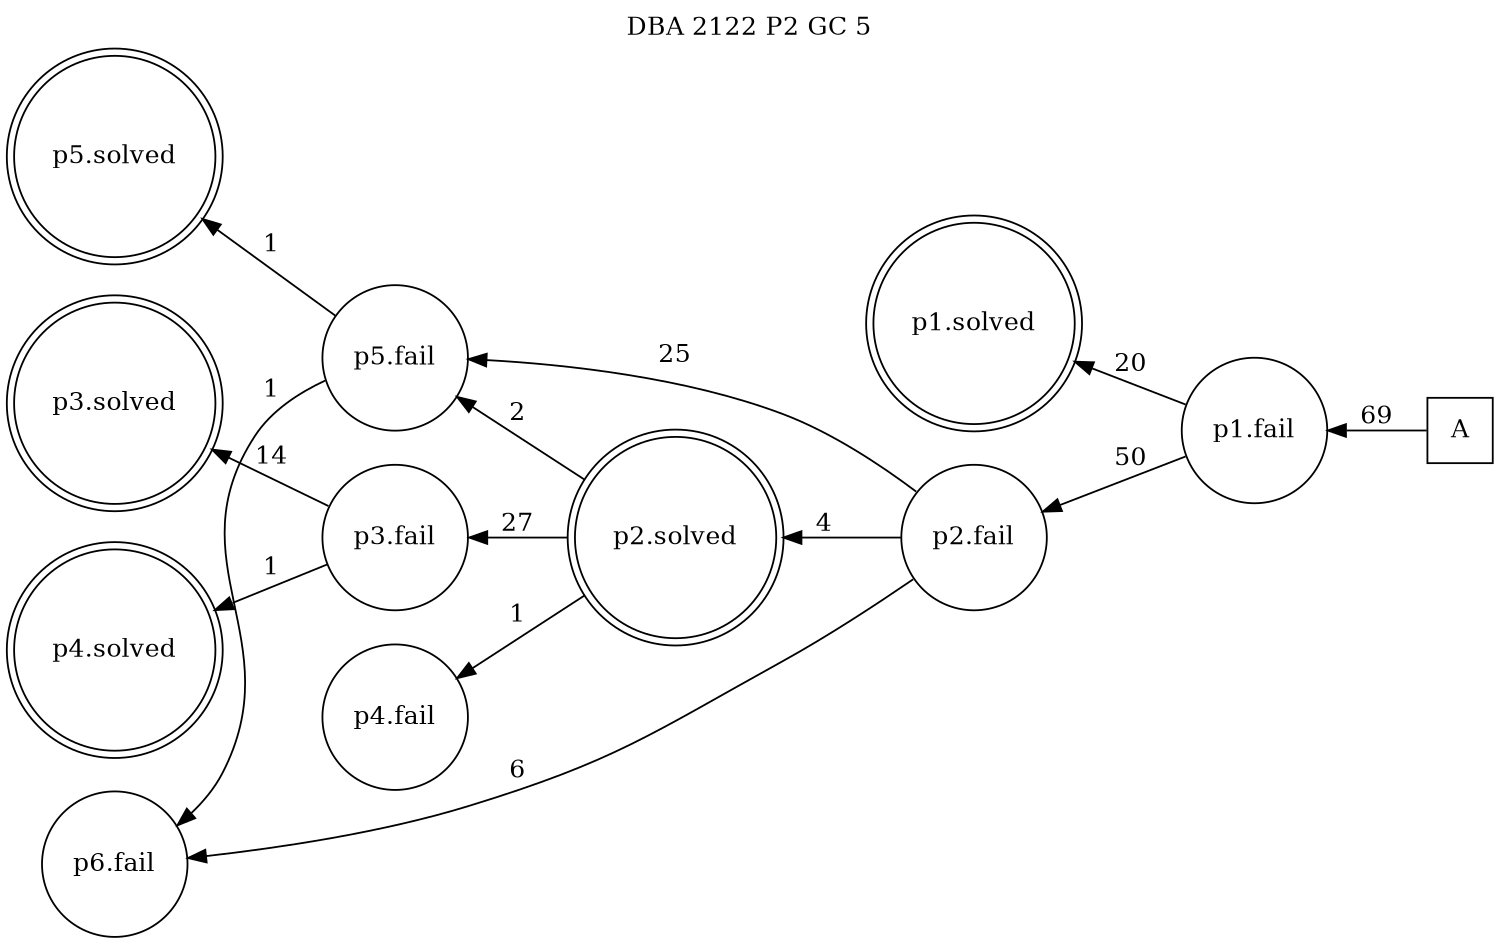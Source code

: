 digraph DBA_2122_P2_GC_5_GOOD {
labelloc="tl"
label= " DBA 2122 P2 GC 5 "
rankdir="RL";
graph [ size=" 10 , 10 !"]

"A" [shape="square" label="A"]
"p1.fail" [shape="circle" label="p1.fail"]
"p1.solved" [shape="doublecircle" label="p1.solved"]
"p2.fail" [shape="circle" label="p2.fail"]
"p2.solved" [shape="doublecircle" label="p2.solved"]
"p3.fail" [shape="circle" label="p3.fail"]
"p3.solved" [shape="doublecircle" label="p3.solved"]
"p5.fail" [shape="circle" label="p5.fail"]
"p4.fail" [shape="circle" label="p4.fail"]
"p6.fail" [shape="circle" label="p6.fail"]
"p5.solved" [shape="doublecircle" label="p5.solved"]
"p4.solved" [shape="doublecircle" label="p4.solved"]
"A" -> "p1.fail" [ label=69]
"p1.fail" -> "p1.solved" [ label=20]
"p1.fail" -> "p2.fail" [ label=50]
"p2.fail" -> "p2.solved" [ label=4]
"p2.fail" -> "p5.fail" [ label=25]
"p2.fail" -> "p6.fail" [ label=6]
"p2.solved" -> "p3.fail" [ label=27]
"p2.solved" -> "p5.fail" [ label=2]
"p2.solved" -> "p4.fail" [ label=1]
"p3.fail" -> "p3.solved" [ label=14]
"p3.fail" -> "p4.solved" [ label=1]
"p5.fail" -> "p6.fail" [ label=1]
"p5.fail" -> "p5.solved" [ label=1]
}
